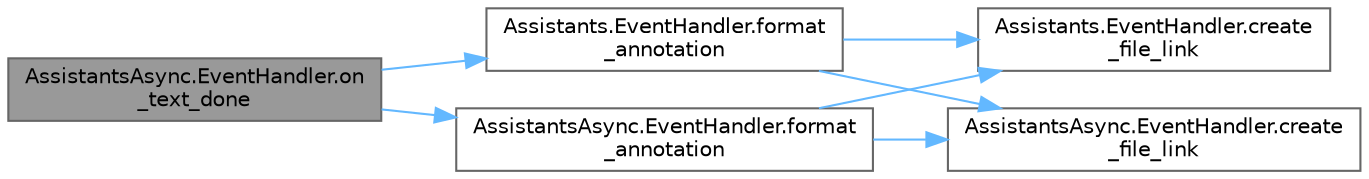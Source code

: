 digraph "AssistantsAsync.EventHandler.on_text_done"
{
 // LATEX_PDF_SIZE
  bgcolor="transparent";
  edge [fontname=Helvetica,fontsize=10,labelfontname=Helvetica,labelfontsize=10];
  node [fontname=Helvetica,fontsize=10,shape=box,height=0.2,width=0.4];
  rankdir="LR";
  Node1 [id="Node000001",label="AssistantsAsync.EventHandler.on\l_text_done",height=0.2,width=0.4,color="gray40", fillcolor="grey60", style="filled", fontcolor="black",tooltip=" "];
  Node1 -> Node2 [id="edge1_Node000001_Node000002",color="steelblue1",style="solid",tooltip=" "];
  Node2 [id="Node000002",label="Assistants.EventHandler.format\l_annotation",height=0.2,width=0.4,color="grey40", fillcolor="white", style="filled",URL="$class_assistants_1_1_event_handler.html#ab5d0ae325a0eab3a63e84447a384aa03",tooltip=" "];
  Node2 -> Node3 [id="edge2_Node000002_Node000003",color="steelblue1",style="solid",tooltip=" "];
  Node3 [id="Node000003",label="Assistants.EventHandler.create\l_file_link",height=0.2,width=0.4,color="grey40", fillcolor="white", style="filled",URL="$class_assistants_1_1_event_handler.html#af45ca7cb36b12473ed39b4fb4e5c4b4f",tooltip=" "];
  Node2 -> Node4 [id="edge3_Node000002_Node000004",color="steelblue1",style="solid",tooltip=" "];
  Node4 [id="Node000004",label="AssistantsAsync.EventHandler.create\l_file_link",height=0.2,width=0.4,color="grey40", fillcolor="white", style="filled",URL="$class_assistants_async_1_1_event_handler.html#a84aa72bdc9936208d13519cf3b1a7a25",tooltip=" "];
  Node1 -> Node5 [id="edge4_Node000001_Node000005",color="steelblue1",style="solid",tooltip=" "];
  Node5 [id="Node000005",label="AssistantsAsync.EventHandler.format\l_annotation",height=0.2,width=0.4,color="grey40", fillcolor="white", style="filled",URL="$class_assistants_async_1_1_event_handler.html#a0fd0a955e2cc92a09204a5781d0379a2",tooltip=" "];
  Node5 -> Node3 [id="edge5_Node000005_Node000003",color="steelblue1",style="solid",tooltip=" "];
  Node5 -> Node4 [id="edge6_Node000005_Node000004",color="steelblue1",style="solid",tooltip=" "];
}
